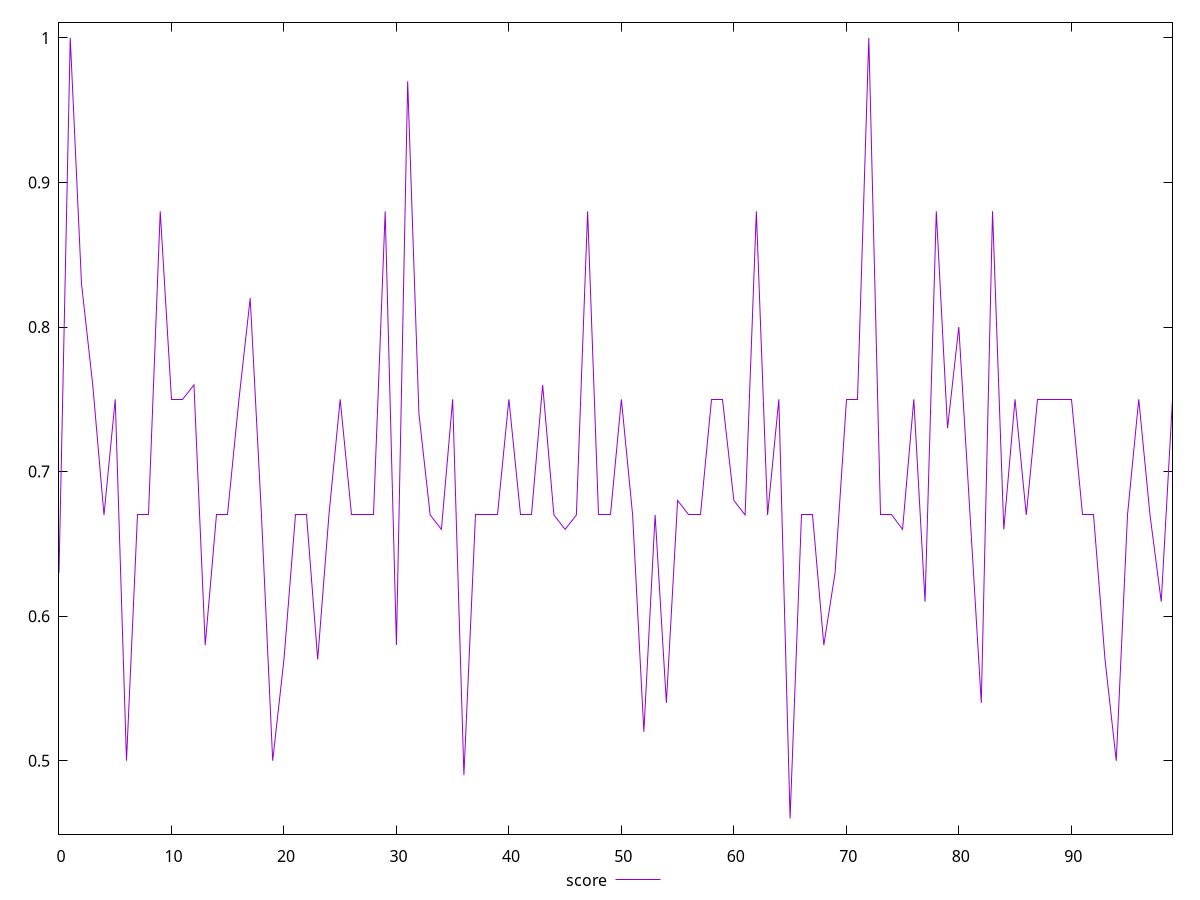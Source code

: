 reset

$score <<EOF
0 0.63
1 1
2 0.83
3 0.76
4 0.67
5 0.75
6 0.5
7 0.67
8 0.67
9 0.88
10 0.75
11 0.75
12 0.76
13 0.58
14 0.67
15 0.67
16 0.75
17 0.82
18 0.67
19 0.5
20 0.57
21 0.67
22 0.67
23 0.57
24 0.67
25 0.75
26 0.67
27 0.67
28 0.67
29 0.88
30 0.58
31 0.97
32 0.74
33 0.67
34 0.66
35 0.75
36 0.49
37 0.67
38 0.67
39 0.67
40 0.75
41 0.67
42 0.67
43 0.76
44 0.67
45 0.66
46 0.67
47 0.88
48 0.67
49 0.67
50 0.75
51 0.67
52 0.52
53 0.67
54 0.54
55 0.68
56 0.67
57 0.67
58 0.75
59 0.75
60 0.68
61 0.67
62 0.88
63 0.67
64 0.75
65 0.46
66 0.67
67 0.67
68 0.58
69 0.63
70 0.75
71 0.75
72 1
73 0.67
74 0.67
75 0.66
76 0.75
77 0.61
78 0.88
79 0.73
80 0.8
81 0.67
82 0.54
83 0.88
84 0.66
85 0.75
86 0.67
87 0.75
88 0.75
89 0.75
90 0.75
91 0.67
92 0.67
93 0.57
94 0.5
95 0.67
96 0.75
97 0.67
98 0.61
99 0.75
EOF

set key outside below
set xrange [0:99]
set yrange [0.44920000000000004:1.0108]
set trange [0.44920000000000004:1.0108]
set terminal svg size 640, 500 enhanced background rgb 'white'
set output "reports/report_00028_2021-02-24T12-49-42.674Z/unused-css-rules/samples/astro/score/values.svg"

plot $score title "score" with line

reset
